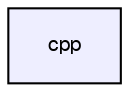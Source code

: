 digraph G {
  bgcolor=transparent;
  compound=true
  node [ fontsize="10", fontname="FreeSans"];
  edge [ labelfontsize="10", labelfontname="FreeSans"];
  dir_dee79334267afcd35a7e019c8245e3a8 [shape=box, label="cpp", style="filled", fillcolor="#eeeeff", pencolor="black", URL="dir_dee79334267afcd35a7e019c8245e3a8.html"];
}
